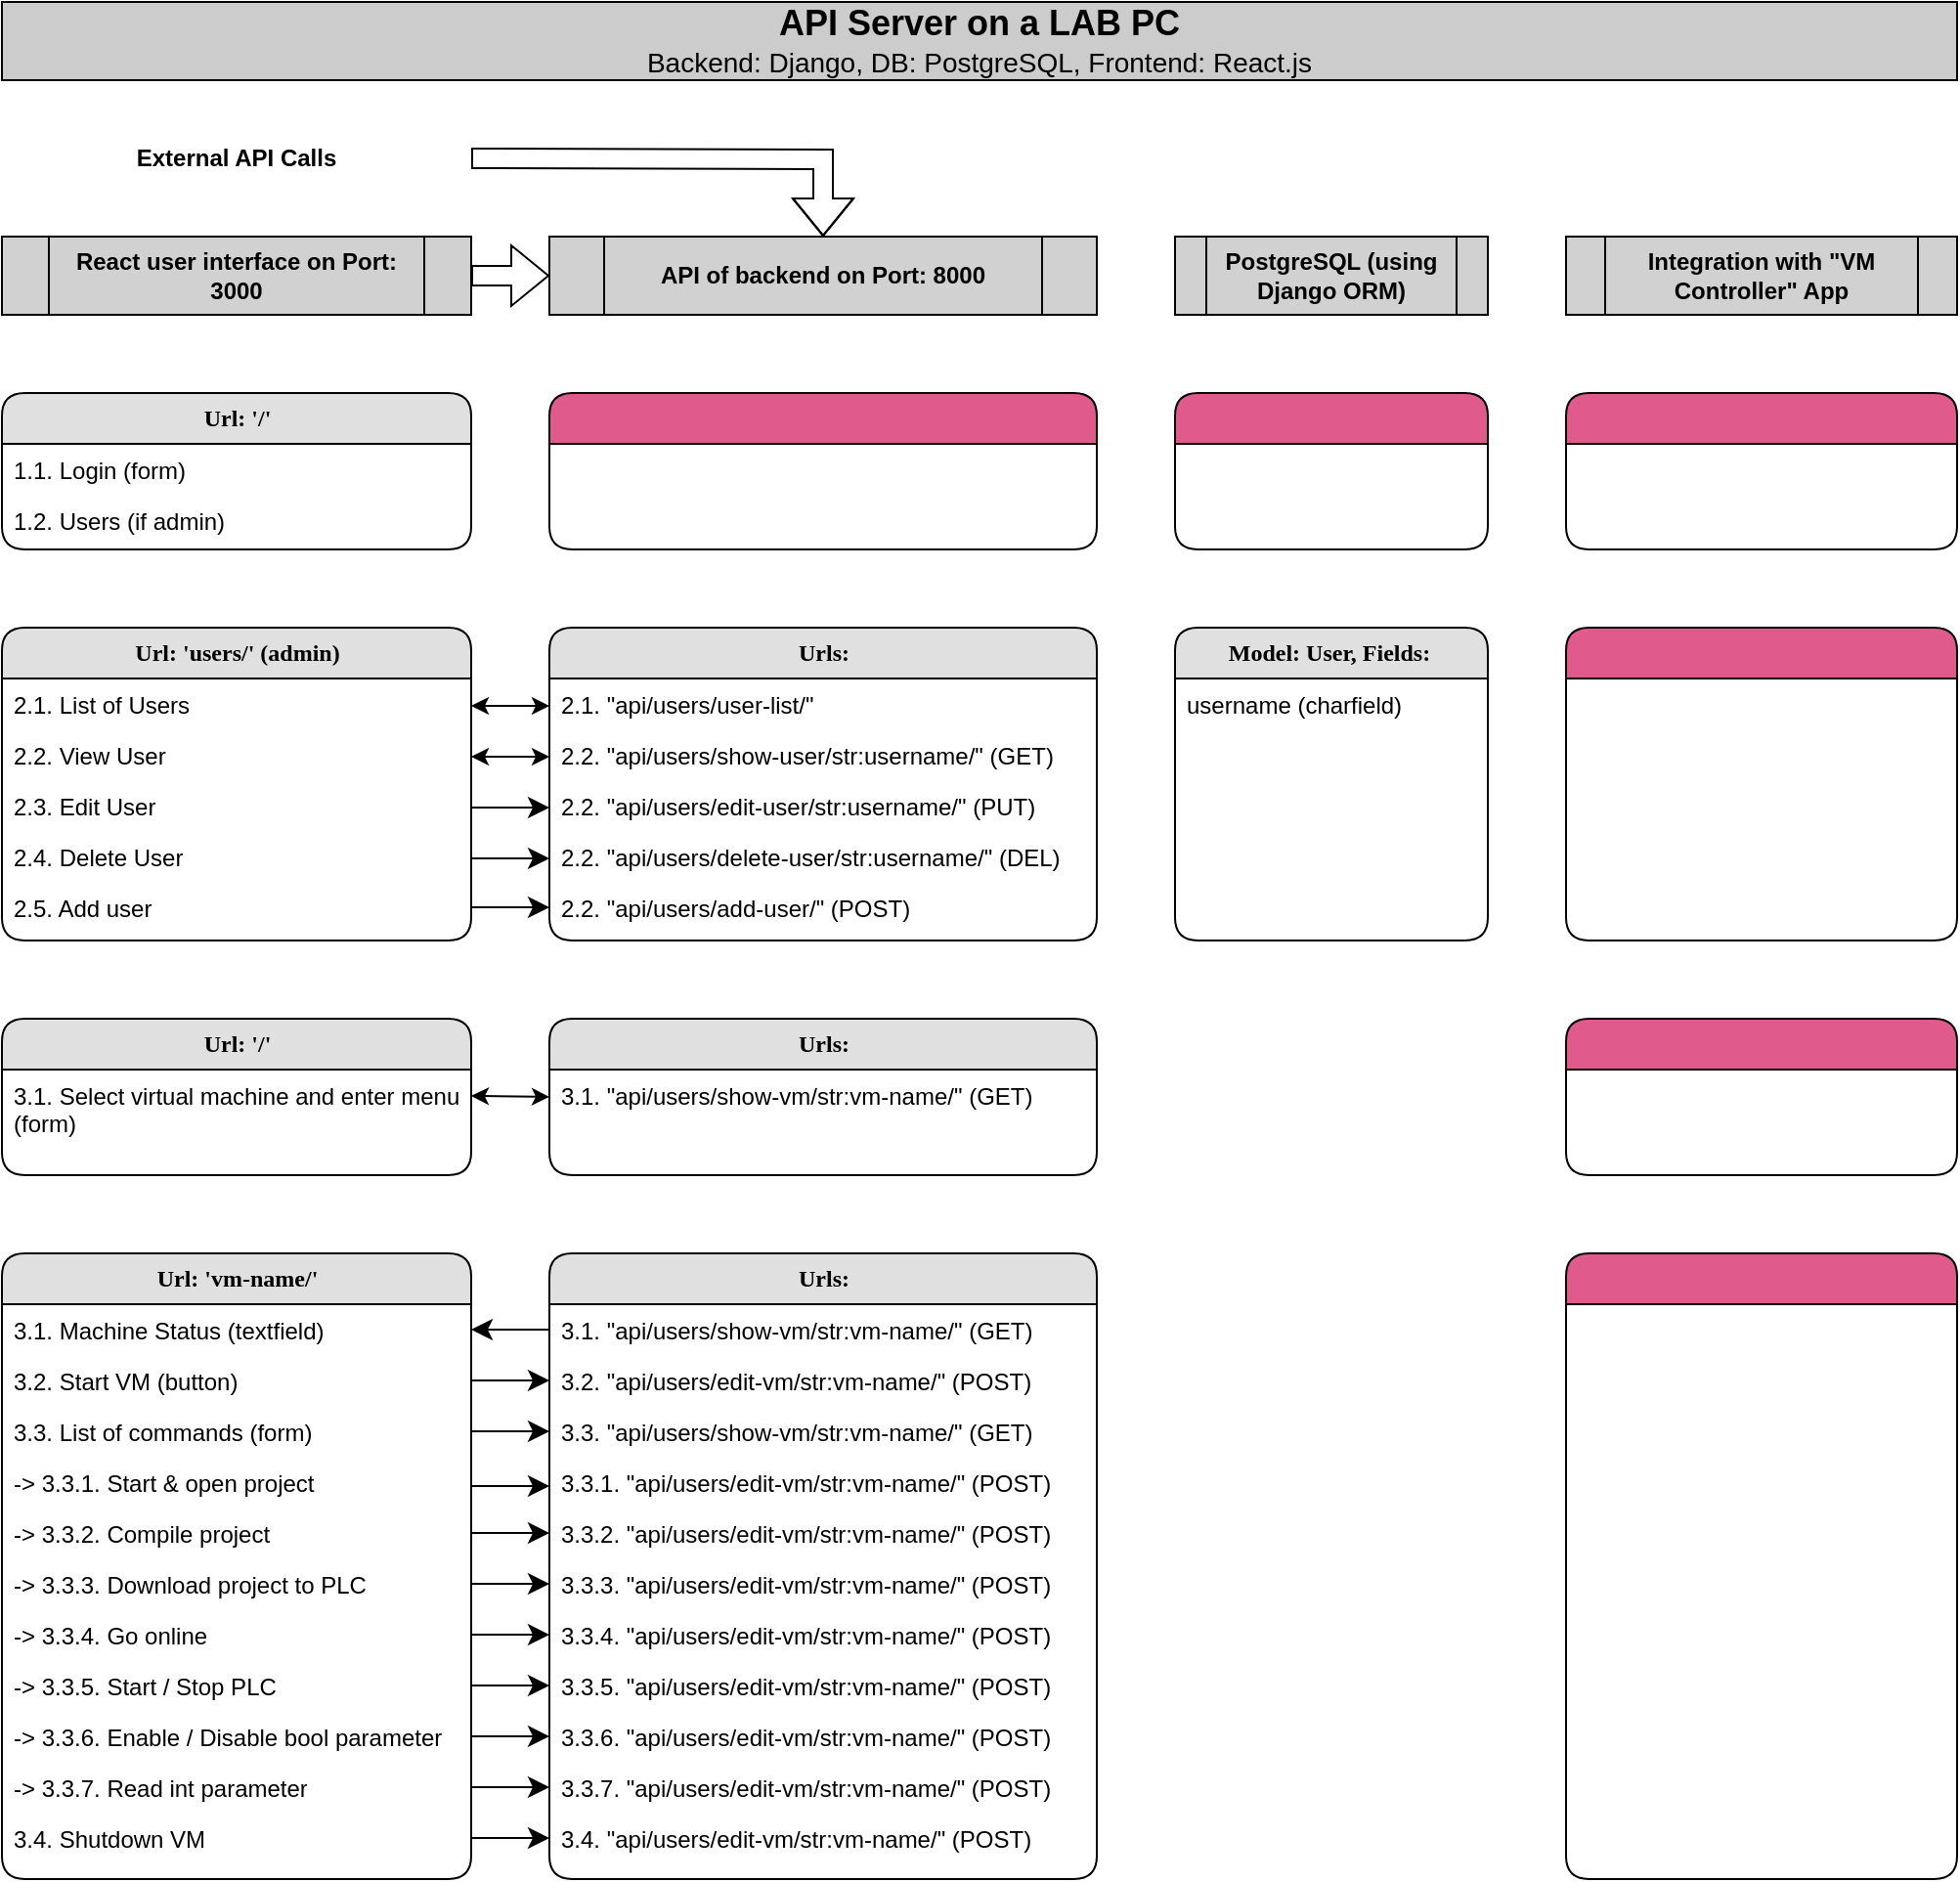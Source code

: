 <mxfile version="22.0.0" type="device">
  <diagram name="Page-1" id="5d7acffa-a066-3a61-03fe-96351882024d">
    <mxGraphModel dx="1861" dy="798" grid="1" gridSize="10" guides="1" tooltips="1" connect="1" arrows="1" fold="1" page="1" pageScale="1" pageWidth="1100" pageHeight="850" background="#ffffff" math="0" shadow="0">
      <root>
        <mxCell id="0" />
        <mxCell id="1" parent="0" />
        <mxCell id="21ea969265ad0168-47" style="edgeStyle=orthogonalEdgeStyle;html=1;exitX=0;exitY=0.5;labelBackgroundColor=none;startFill=0;startSize=8;endFill=1;endSize=8;fontFamily=Verdana;fontSize=12;entryX=1;entryY=0.5;entryDx=0;entryDy=0;exitDx=0;exitDy=0;" parent="1" source="MCLQMgRQjS-wOF0587GJ-56" edge="1" target="MCLQMgRQjS-wOF0587GJ-20">
          <mxGeometry relative="1" as="geometry">
            <mxPoint x="750" y="1030" as="targetPoint" />
            <mxPoint x="590" y="1030.0" as="sourcePoint" />
          </mxGeometry>
        </mxCell>
        <mxCell id="MCLQMgRQjS-wOF0587GJ-1" value="Url: &#39;/&#39;" style="swimlane;html=1;fontStyle=1;childLayout=stackLayout;horizontal=1;startSize=26;fillColor=#e0e0e0;horizontalStack=0;resizeParent=1;resizeLast=0;collapsible=1;marginBottom=0;swimlaneFillColor=#ffffff;align=center;rounded=1;shadow=0;comic=0;labelBackgroundColor=none;strokeWidth=1;fontFamily=Verdana;fontSize=12" vertex="1" parent="1">
          <mxGeometry x="40" y="240" width="240" height="80" as="geometry" />
        </mxCell>
        <mxCell id="MCLQMgRQjS-wOF0587GJ-2" value="1.1. Login (form)" style="text;html=1;strokeColor=none;fillColor=none;spacingLeft=4;spacingRight=4;whiteSpace=wrap;overflow=hidden;rotatable=0;points=[[0,0.5],[1,0.5]];portConstraint=eastwest;" vertex="1" parent="MCLQMgRQjS-wOF0587GJ-1">
          <mxGeometry y="26" width="240" height="26" as="geometry" />
        </mxCell>
        <mxCell id="MCLQMgRQjS-wOF0587GJ-3" value="1.2. Users (if admin)" style="text;html=1;strokeColor=none;fillColor=none;spacingLeft=4;spacingRight=4;whiteSpace=wrap;overflow=hidden;rotatable=0;points=[[0,0.5],[1,0.5]];portConstraint=eastwest;" vertex="1" parent="MCLQMgRQjS-wOF0587GJ-1">
          <mxGeometry y="52" width="240" height="26" as="geometry" />
        </mxCell>
        <mxCell id="MCLQMgRQjS-wOF0587GJ-5" value="&lt;font style=&quot;&quot;&gt;&lt;font style=&quot;font-size: 18px;&quot;&gt;API Server on a LAB PC&lt;/font&gt;&lt;br&gt;&lt;span style=&quot;font-size: 14px; font-weight: normal;&quot;&gt;Backend: Django, DB: PostgreSQL,&amp;nbsp;Frontend: React.js&lt;/span&gt;&lt;br&gt;&lt;/font&gt;" style="rounded=0;whiteSpace=wrap;html=1;fontStyle=1;fillColor=#CCCCCC;" vertex="1" parent="1">
          <mxGeometry x="40" y="40" width="1000" height="40" as="geometry" />
        </mxCell>
        <mxCell id="MCLQMgRQjS-wOF0587GJ-8" value="PostgreSQL (using Django ORM)" style="shape=process;whiteSpace=wrap;html=1;backgroundOutline=1;fontStyle=1;fillColor=#D1D1D1;" vertex="1" parent="1">
          <mxGeometry x="640" y="160" width="160" height="40" as="geometry" />
        </mxCell>
        <mxCell id="MCLQMgRQjS-wOF0587GJ-103" style="edgeStyle=orthogonalEdgeStyle;shape=flexArrow;rounded=0;orthogonalLoop=1;jettySize=auto;html=1;exitX=1;exitY=0.5;exitDx=0;exitDy=0;entryX=0;entryY=0.5;entryDx=0;entryDy=0;" edge="1" parent="1" source="MCLQMgRQjS-wOF0587GJ-9" target="MCLQMgRQjS-wOF0587GJ-10">
          <mxGeometry relative="1" as="geometry" />
        </mxCell>
        <mxCell id="MCLQMgRQjS-wOF0587GJ-9" value="React user interface on Port: 3000" style="shape=process;whiteSpace=wrap;html=1;backgroundOutline=1;fontStyle=1;fillColor=#D1D1D1;" vertex="1" parent="1">
          <mxGeometry x="40" y="160" width="240" height="40" as="geometry" />
        </mxCell>
        <mxCell id="MCLQMgRQjS-wOF0587GJ-10" value="API of backend on Port: 8000" style="shape=process;whiteSpace=wrap;html=1;backgroundOutline=1;fontStyle=1;fillColor=#D1D1D1;" vertex="1" parent="1">
          <mxGeometry x="320" y="160" width="280" height="40" as="geometry" />
        </mxCell>
        <mxCell id="MCLQMgRQjS-wOF0587GJ-15" value="&lt;b&gt;Url: &#39;/&#39;&lt;/b&gt;" style="swimlane;html=1;fontStyle=0;childLayout=stackLayout;horizontal=1;startSize=26;fillColor=#e0e0e0;horizontalStack=0;resizeParent=1;resizeLast=0;collapsible=1;marginBottom=0;swimlaneFillColor=#ffffff;align=center;rounded=1;shadow=0;comic=0;labelBackgroundColor=none;strokeWidth=1;fontFamily=Verdana;fontSize=12" vertex="1" parent="1">
          <mxGeometry x="40" y="560" width="240" height="80" as="geometry" />
        </mxCell>
        <mxCell id="MCLQMgRQjS-wOF0587GJ-16" value="3.1. Select virtual machine and enter menu (form)" style="text;html=1;strokeColor=none;fillColor=none;spacingLeft=4;spacingRight=4;whiteSpace=wrap;overflow=hidden;rotatable=0;points=[[0,0.5],[1,0.5]];portConstraint=eastwest;" vertex="1" parent="MCLQMgRQjS-wOF0587GJ-15">
          <mxGeometry y="26" width="240" height="34" as="geometry" />
        </mxCell>
        <mxCell id="MCLQMgRQjS-wOF0587GJ-19" value="&lt;b&gt;Url: &#39;vm-name/&#39;&lt;/b&gt;" style="swimlane;html=1;fontStyle=0;childLayout=stackLayout;horizontal=1;startSize=26;fillColor=#e0e0e0;horizontalStack=0;resizeParent=1;resizeLast=0;collapsible=1;marginBottom=0;swimlaneFillColor=#ffffff;align=center;rounded=1;shadow=0;comic=0;labelBackgroundColor=none;strokeWidth=1;fontFamily=Verdana;fontSize=12" vertex="1" parent="1">
          <mxGeometry x="40" y="680" width="240" height="320" as="geometry" />
        </mxCell>
        <mxCell id="MCLQMgRQjS-wOF0587GJ-20" value="3.1. Machine Status (textfield)" style="text;html=1;strokeColor=none;fillColor=none;spacingLeft=4;spacingRight=4;whiteSpace=wrap;overflow=hidden;rotatable=0;points=[[0,0.5],[1,0.5]];portConstraint=eastwest;" vertex="1" parent="MCLQMgRQjS-wOF0587GJ-19">
          <mxGeometry y="26" width="240" height="26" as="geometry" />
        </mxCell>
        <mxCell id="MCLQMgRQjS-wOF0587GJ-21" value="3.2. Start VM (button)" style="text;html=1;strokeColor=none;fillColor=none;spacingLeft=4;spacingRight=4;whiteSpace=wrap;overflow=hidden;rotatable=0;points=[[0,0.5],[1,0.5]];portConstraint=eastwest;" vertex="1" parent="MCLQMgRQjS-wOF0587GJ-19">
          <mxGeometry y="52" width="240" height="26" as="geometry" />
        </mxCell>
        <mxCell id="MCLQMgRQjS-wOF0587GJ-27" value="3.3. List of commands (form)" style="text;html=1;strokeColor=none;fillColor=none;spacingLeft=4;spacingRight=4;whiteSpace=wrap;overflow=hidden;rotatable=0;points=[[0,0.5],[1,0.5]];portConstraint=eastwest;" vertex="1" parent="MCLQMgRQjS-wOF0587GJ-19">
          <mxGeometry y="78" width="240" height="26" as="geometry" />
        </mxCell>
        <mxCell id="MCLQMgRQjS-wOF0587GJ-67" value="-&amp;gt; 3.3.1. Start &amp;amp; open project" style="text;html=1;strokeColor=none;fillColor=none;spacingLeft=4;spacingRight=4;whiteSpace=wrap;overflow=hidden;rotatable=0;points=[[0,0.5],[1,0.5]];portConstraint=eastwest;" vertex="1" parent="MCLQMgRQjS-wOF0587GJ-19">
          <mxGeometry y="104" width="240" height="26" as="geometry" />
        </mxCell>
        <mxCell id="MCLQMgRQjS-wOF0587GJ-70" value="-&amp;gt; 3.3.2. Compile project" style="text;html=1;strokeColor=none;fillColor=none;spacingLeft=4;spacingRight=4;whiteSpace=wrap;overflow=hidden;rotatable=0;points=[[0,0.5],[1,0.5]];portConstraint=eastwest;" vertex="1" parent="MCLQMgRQjS-wOF0587GJ-19">
          <mxGeometry y="130" width="240" height="26" as="geometry" />
        </mxCell>
        <mxCell id="MCLQMgRQjS-wOF0587GJ-71" value="-&amp;gt; 3.3.3.&amp;nbsp;Download project to PLC" style="text;html=1;strokeColor=none;fillColor=none;spacingLeft=4;spacingRight=4;whiteSpace=wrap;overflow=hidden;rotatable=0;points=[[0,0.5],[1,0.5]];portConstraint=eastwest;" vertex="1" parent="MCLQMgRQjS-wOF0587GJ-19">
          <mxGeometry y="156" width="240" height="26" as="geometry" />
        </mxCell>
        <mxCell id="MCLQMgRQjS-wOF0587GJ-72" value="-&amp;gt; 3.3.4.&amp;nbsp;Go online" style="text;html=1;strokeColor=none;fillColor=none;spacingLeft=4;spacingRight=4;whiteSpace=wrap;overflow=hidden;rotatable=0;points=[[0,0.5],[1,0.5]];portConstraint=eastwest;" vertex="1" parent="MCLQMgRQjS-wOF0587GJ-19">
          <mxGeometry y="182" width="240" height="26" as="geometry" />
        </mxCell>
        <mxCell id="MCLQMgRQjS-wOF0587GJ-73" value="-&amp;gt; 3.3.5.&amp;nbsp;Start / Stop PLC" style="text;html=1;strokeColor=none;fillColor=none;spacingLeft=4;spacingRight=4;whiteSpace=wrap;overflow=hidden;rotatable=0;points=[[0,0.5],[1,0.5]];portConstraint=eastwest;" vertex="1" parent="MCLQMgRQjS-wOF0587GJ-19">
          <mxGeometry y="208" width="240" height="26" as="geometry" />
        </mxCell>
        <mxCell id="MCLQMgRQjS-wOF0587GJ-74" value="-&amp;gt; 3.3.6.&amp;nbsp;Enable / Disable bool parameter" style="text;html=1;strokeColor=none;fillColor=none;spacingLeft=4;spacingRight=4;whiteSpace=wrap;overflow=hidden;rotatable=0;points=[[0,0.5],[1,0.5]];portConstraint=eastwest;" vertex="1" parent="MCLQMgRQjS-wOF0587GJ-19">
          <mxGeometry y="234" width="240" height="26" as="geometry" />
        </mxCell>
        <mxCell id="MCLQMgRQjS-wOF0587GJ-75" value="-&amp;gt; 3.3.7.&amp;nbsp;Read int parameter" style="text;html=1;strokeColor=none;fillColor=none;spacingLeft=4;spacingRight=4;whiteSpace=wrap;overflow=hidden;rotatable=0;points=[[0,0.5],[1,0.5]];portConstraint=eastwest;" vertex="1" parent="MCLQMgRQjS-wOF0587GJ-19">
          <mxGeometry y="260" width="240" height="26" as="geometry" />
        </mxCell>
        <mxCell id="MCLQMgRQjS-wOF0587GJ-76" value="3.4.&amp;nbsp;Shutdown VM" style="text;html=1;strokeColor=none;fillColor=none;spacingLeft=4;spacingRight=4;whiteSpace=wrap;overflow=hidden;rotatable=0;points=[[0,0.5],[1,0.5]];portConstraint=eastwest;" vertex="1" parent="MCLQMgRQjS-wOF0587GJ-19">
          <mxGeometry y="286" width="240" height="26" as="geometry" />
        </mxCell>
        <mxCell id="MCLQMgRQjS-wOF0587GJ-29" value="Urls:" style="swimlane;html=1;fontStyle=1;childLayout=stackLayout;horizontal=1;startSize=26;fillColor=#e0e0e0;horizontalStack=0;resizeParent=1;resizeLast=0;collapsible=1;marginBottom=0;swimlaneFillColor=#ffffff;align=center;rounded=1;shadow=0;comic=0;labelBackgroundColor=none;strokeWidth=1;fontFamily=Verdana;fontSize=12" vertex="1" parent="1">
          <mxGeometry x="320" y="360" width="280" height="160" as="geometry" />
        </mxCell>
        <mxCell id="MCLQMgRQjS-wOF0587GJ-30" value="2.1. &quot;api/users/user-list/&quot;" style="text;html=1;strokeColor=none;fillColor=none;spacingLeft=4;spacingRight=4;whiteSpace=wrap;overflow=hidden;rotatable=0;points=[[0,0.5],[1,0.5]];portConstraint=eastwest;" vertex="1" parent="MCLQMgRQjS-wOF0587GJ-29">
          <mxGeometry y="26" width="280" height="26" as="geometry" />
        </mxCell>
        <mxCell id="MCLQMgRQjS-wOF0587GJ-31" value="2.2. &quot;api/users/show-user/str:username/&quot; (GET)" style="text;html=1;strokeColor=none;fillColor=none;spacingLeft=4;spacingRight=4;whiteSpace=wrap;overflow=hidden;rotatable=0;points=[[0,0.5],[1,0.5]];portConstraint=eastwest;" vertex="1" parent="MCLQMgRQjS-wOF0587GJ-29">
          <mxGeometry y="52" width="280" height="26" as="geometry" />
        </mxCell>
        <mxCell id="MCLQMgRQjS-wOF0587GJ-40" value="2.2. &quot;api/users/edit-user/str:username/&quot; (PUT)" style="text;html=1;strokeColor=none;fillColor=none;spacingLeft=4;spacingRight=4;whiteSpace=wrap;overflow=hidden;rotatable=0;points=[[0,0.5],[1,0.5]];portConstraint=eastwest;" vertex="1" parent="MCLQMgRQjS-wOF0587GJ-29">
          <mxGeometry y="78" width="280" height="26" as="geometry" />
        </mxCell>
        <mxCell id="MCLQMgRQjS-wOF0587GJ-41" value="2.2. &quot;api/users/delete-user/str:username/&quot; (DEL)" style="text;html=1;strokeColor=none;fillColor=none;spacingLeft=4;spacingRight=4;whiteSpace=wrap;overflow=hidden;rotatable=0;points=[[0,0.5],[1,0.5]];portConstraint=eastwest;" vertex="1" parent="MCLQMgRQjS-wOF0587GJ-29">
          <mxGeometry y="104" width="280" height="26" as="geometry" />
        </mxCell>
        <mxCell id="MCLQMgRQjS-wOF0587GJ-42" value="2.2. &quot;api/users/add-user/&quot; (POST)" style="text;html=1;strokeColor=none;fillColor=none;spacingLeft=4;spacingRight=4;whiteSpace=wrap;overflow=hidden;rotatable=0;points=[[0,0.5],[1,0.5]];portConstraint=eastwest;" vertex="1" parent="MCLQMgRQjS-wOF0587GJ-29">
          <mxGeometry y="130" width="280" height="26" as="geometry" />
        </mxCell>
        <mxCell id="MCLQMgRQjS-wOF0587GJ-33" value="Url: &#39;users/&#39; (admin)" style="swimlane;html=1;fontStyle=1;childLayout=stackLayout;horizontal=1;startSize=26;fillColor=#e0e0e0;horizontalStack=0;resizeParent=1;resizeLast=0;collapsible=1;marginBottom=0;swimlaneFillColor=#ffffff;align=center;rounded=1;shadow=0;comic=0;labelBackgroundColor=none;strokeWidth=1;fontFamily=Verdana;fontSize=12" vertex="1" parent="1">
          <mxGeometry x="40" y="360" width="240" height="160" as="geometry" />
        </mxCell>
        <mxCell id="MCLQMgRQjS-wOF0587GJ-34" value="2.1. List of Users" style="text;html=1;strokeColor=none;fillColor=none;spacingLeft=4;spacingRight=4;whiteSpace=wrap;overflow=hidden;rotatable=0;points=[[0,0.5],[1,0.5]];portConstraint=eastwest;" vertex="1" parent="MCLQMgRQjS-wOF0587GJ-33">
          <mxGeometry y="26" width="240" height="26" as="geometry" />
        </mxCell>
        <mxCell id="MCLQMgRQjS-wOF0587GJ-35" value="2.2. View User" style="text;html=1;strokeColor=none;fillColor=none;spacingLeft=4;spacingRight=4;whiteSpace=wrap;overflow=hidden;rotatable=0;points=[[0,0.5],[1,0.5]];portConstraint=eastwest;" vertex="1" parent="MCLQMgRQjS-wOF0587GJ-33">
          <mxGeometry y="52" width="240" height="26" as="geometry" />
        </mxCell>
        <mxCell id="MCLQMgRQjS-wOF0587GJ-36" value="2.3. Edit User" style="text;html=1;strokeColor=none;fillColor=none;spacingLeft=4;spacingRight=4;whiteSpace=wrap;overflow=hidden;rotatable=0;points=[[0,0.5],[1,0.5]];portConstraint=eastwest;" vertex="1" parent="MCLQMgRQjS-wOF0587GJ-33">
          <mxGeometry y="78" width="240" height="26" as="geometry" />
        </mxCell>
        <mxCell id="MCLQMgRQjS-wOF0587GJ-37" value="2.4. Delete User" style="text;html=1;strokeColor=none;fillColor=none;spacingLeft=4;spacingRight=4;whiteSpace=wrap;overflow=hidden;rotatable=0;points=[[0,0.5],[1,0.5]];portConstraint=eastwest;" vertex="1" parent="MCLQMgRQjS-wOF0587GJ-33">
          <mxGeometry y="104" width="240" height="26" as="geometry" />
        </mxCell>
        <mxCell id="MCLQMgRQjS-wOF0587GJ-39" value="2.5. Add user" style="text;html=1;strokeColor=none;fillColor=none;spacingLeft=4;spacingRight=4;whiteSpace=wrap;overflow=hidden;rotatable=0;points=[[0,0.5],[1,0.5]];portConstraint=eastwest;" vertex="1" parent="MCLQMgRQjS-wOF0587GJ-33">
          <mxGeometry y="130" width="240" height="26" as="geometry" />
        </mxCell>
        <mxCell id="MCLQMgRQjS-wOF0587GJ-43" value="" style="swimlane;html=1;fontStyle=1;childLayout=stackLayout;horizontal=1;startSize=26;fillColor=#E05A8B;horizontalStack=0;resizeParent=1;resizeLast=0;collapsible=1;marginBottom=0;swimlaneFillColor=#ffffff;align=center;rounded=1;shadow=0;comic=0;labelBackgroundColor=none;strokeWidth=1;fontFamily=Verdana;fontSize=12" vertex="1" parent="1">
          <mxGeometry x="320" y="240" width="280" height="80" as="geometry" />
        </mxCell>
        <mxCell id="MCLQMgRQjS-wOF0587GJ-47" value="" style="endArrow=classic;startArrow=classic;html=1;rounded=0;exitX=1;exitY=0.5;exitDx=0;exitDy=0;" edge="1" parent="1">
          <mxGeometry width="50" height="50" relative="1" as="geometry">
            <mxPoint x="280" y="400.0" as="sourcePoint" />
            <mxPoint x="320" y="400" as="targetPoint" />
          </mxGeometry>
        </mxCell>
        <mxCell id="MCLQMgRQjS-wOF0587GJ-48" value="" style="endArrow=classic;startArrow=classic;html=1;rounded=0;exitX=1;exitY=0.5;exitDx=0;exitDy=0;" edge="1" parent="1">
          <mxGeometry width="50" height="50" relative="1" as="geometry">
            <mxPoint x="280" y="426" as="sourcePoint" />
            <mxPoint x="320" y="426" as="targetPoint" />
          </mxGeometry>
        </mxCell>
        <mxCell id="MCLQMgRQjS-wOF0587GJ-52" value="Urls:" style="swimlane;html=1;fontStyle=1;childLayout=stackLayout;horizontal=1;startSize=26;fillColor=#e0e0e0;horizontalStack=0;resizeParent=1;resizeLast=0;collapsible=1;marginBottom=0;swimlaneFillColor=#ffffff;align=center;rounded=1;shadow=0;comic=0;labelBackgroundColor=none;strokeWidth=1;fontFamily=Verdana;fontSize=12" vertex="1" parent="1">
          <mxGeometry x="320" y="560" width="280" height="80" as="geometry" />
        </mxCell>
        <mxCell id="MCLQMgRQjS-wOF0587GJ-53" value="3.1. &quot;api/users/show-vm/str:vm-name/&quot; (GET)" style="text;html=1;strokeColor=none;fillColor=none;spacingLeft=4;spacingRight=4;whiteSpace=wrap;overflow=hidden;rotatable=0;points=[[0,0.5],[1,0.5]];portConstraint=eastwest;" vertex="1" parent="MCLQMgRQjS-wOF0587GJ-52">
          <mxGeometry y="26" width="280" height="26" as="geometry" />
        </mxCell>
        <mxCell id="MCLQMgRQjS-wOF0587GJ-54" value="" style="endArrow=classic;startArrow=classic;html=1;rounded=0;exitX=1;exitY=0.5;exitDx=0;exitDy=0;" edge="1" parent="1">
          <mxGeometry width="50" height="50" relative="1" as="geometry">
            <mxPoint x="280" y="599.47" as="sourcePoint" />
            <mxPoint x="320" y="600" as="targetPoint" />
          </mxGeometry>
        </mxCell>
        <mxCell id="MCLQMgRQjS-wOF0587GJ-55" value="Urls:" style="swimlane;html=1;fontStyle=1;childLayout=stackLayout;horizontal=1;startSize=26;fillColor=#e0e0e0;horizontalStack=0;resizeParent=1;resizeLast=0;collapsible=1;marginBottom=0;swimlaneFillColor=#ffffff;align=center;rounded=1;shadow=0;comic=0;labelBackgroundColor=none;strokeWidth=1;fontFamily=Verdana;fontSize=12" vertex="1" parent="1">
          <mxGeometry x="320" y="680" width="280" height="320" as="geometry" />
        </mxCell>
        <mxCell id="MCLQMgRQjS-wOF0587GJ-56" value="3.1. &quot;api/users/show-vm/str:vm-name/&quot; (GET)" style="text;html=1;strokeColor=none;fillColor=none;spacingLeft=4;spacingRight=4;whiteSpace=wrap;overflow=hidden;rotatable=0;points=[[0,0.5],[1,0.5]];portConstraint=eastwest;" vertex="1" parent="MCLQMgRQjS-wOF0587GJ-55">
          <mxGeometry y="26" width="280" height="26" as="geometry" />
        </mxCell>
        <mxCell id="MCLQMgRQjS-wOF0587GJ-58" value="3.2. &quot;api/users/edit-vm/str:vm-name/&quot; (POST)" style="text;html=1;strokeColor=none;fillColor=none;spacingLeft=4;spacingRight=4;whiteSpace=wrap;overflow=hidden;rotatable=0;points=[[0,0.5],[1,0.5]];portConstraint=eastwest;" vertex="1" parent="MCLQMgRQjS-wOF0587GJ-55">
          <mxGeometry y="52" width="280" height="26" as="geometry" />
        </mxCell>
        <mxCell id="MCLQMgRQjS-wOF0587GJ-59" value="3.3. &quot;api/users/show-vm/str:vm-name/&quot; (GET)" style="text;html=1;strokeColor=none;fillColor=none;spacingLeft=4;spacingRight=4;whiteSpace=wrap;overflow=hidden;rotatable=0;points=[[0,0.5],[1,0.5]];portConstraint=eastwest;" vertex="1" parent="MCLQMgRQjS-wOF0587GJ-55">
          <mxGeometry y="78" width="280" height="26" as="geometry" />
        </mxCell>
        <mxCell id="MCLQMgRQjS-wOF0587GJ-60" value="3.3.1. &quot;api/users/edit-vm/str:vm-name/&quot; (POST)" style="text;html=1;strokeColor=none;fillColor=none;spacingLeft=4;spacingRight=4;whiteSpace=wrap;overflow=hidden;rotatable=0;points=[[0,0.5],[1,0.5]];portConstraint=eastwest;" vertex="1" parent="MCLQMgRQjS-wOF0587GJ-55">
          <mxGeometry y="104" width="280" height="26" as="geometry" />
        </mxCell>
        <mxCell id="MCLQMgRQjS-wOF0587GJ-77" value="3.3.2. &quot;api/users/edit-vm/str:vm-name/&quot; (POST)" style="text;html=1;strokeColor=none;fillColor=none;spacingLeft=4;spacingRight=4;whiteSpace=wrap;overflow=hidden;rotatable=0;points=[[0,0.5],[1,0.5]];portConstraint=eastwest;" vertex="1" parent="MCLQMgRQjS-wOF0587GJ-55">
          <mxGeometry y="130" width="280" height="26" as="geometry" />
        </mxCell>
        <mxCell id="MCLQMgRQjS-wOF0587GJ-78" value="3.3.3. &quot;api/users/edit-vm/str:vm-name/&quot; (POST)" style="text;html=1;strokeColor=none;fillColor=none;spacingLeft=4;spacingRight=4;whiteSpace=wrap;overflow=hidden;rotatable=0;points=[[0,0.5],[1,0.5]];portConstraint=eastwest;" vertex="1" parent="MCLQMgRQjS-wOF0587GJ-55">
          <mxGeometry y="156" width="280" height="26" as="geometry" />
        </mxCell>
        <mxCell id="MCLQMgRQjS-wOF0587GJ-79" value="3.3.4. &quot;api/users/edit-vm/str:vm-name/&quot; (POST)" style="text;html=1;strokeColor=none;fillColor=none;spacingLeft=4;spacingRight=4;whiteSpace=wrap;overflow=hidden;rotatable=0;points=[[0,0.5],[1,0.5]];portConstraint=eastwest;" vertex="1" parent="MCLQMgRQjS-wOF0587GJ-55">
          <mxGeometry y="182" width="280" height="26" as="geometry" />
        </mxCell>
        <mxCell id="MCLQMgRQjS-wOF0587GJ-80" value="3.3.5. &quot;api/users/edit-vm/str:vm-name/&quot; (POST)" style="text;html=1;strokeColor=none;fillColor=none;spacingLeft=4;spacingRight=4;whiteSpace=wrap;overflow=hidden;rotatable=0;points=[[0,0.5],[1,0.5]];portConstraint=eastwest;" vertex="1" parent="MCLQMgRQjS-wOF0587GJ-55">
          <mxGeometry y="208" width="280" height="26" as="geometry" />
        </mxCell>
        <mxCell id="MCLQMgRQjS-wOF0587GJ-81" value="3.3.6. &quot;api/users/edit-vm/str:vm-name/&quot; (POST)" style="text;html=1;strokeColor=none;fillColor=none;spacingLeft=4;spacingRight=4;whiteSpace=wrap;overflow=hidden;rotatable=0;points=[[0,0.5],[1,0.5]];portConstraint=eastwest;" vertex="1" parent="MCLQMgRQjS-wOF0587GJ-55">
          <mxGeometry y="234" width="280" height="26" as="geometry" />
        </mxCell>
        <mxCell id="MCLQMgRQjS-wOF0587GJ-82" value="3.3.7. &quot;api/users/edit-vm/str:vm-name/&quot; (POST)" style="text;html=1;strokeColor=none;fillColor=none;spacingLeft=4;spacingRight=4;whiteSpace=wrap;overflow=hidden;rotatable=0;points=[[0,0.5],[1,0.5]];portConstraint=eastwest;" vertex="1" parent="MCLQMgRQjS-wOF0587GJ-55">
          <mxGeometry y="260" width="280" height="26" as="geometry" />
        </mxCell>
        <mxCell id="MCLQMgRQjS-wOF0587GJ-83" value="3.4. &quot;api/users/edit-vm/str:vm-name/&quot; (POST)" style="text;html=1;strokeColor=none;fillColor=none;spacingLeft=4;spacingRight=4;whiteSpace=wrap;overflow=hidden;rotatable=0;points=[[0,0.5],[1,0.5]];portConstraint=eastwest;" vertex="1" parent="MCLQMgRQjS-wOF0587GJ-55">
          <mxGeometry y="286" width="280" height="26" as="geometry" />
        </mxCell>
        <mxCell id="MCLQMgRQjS-wOF0587GJ-61" style="edgeStyle=orthogonalEdgeStyle;html=1;exitX=1;exitY=0.5;labelBackgroundColor=none;startFill=0;startSize=8;endFill=1;endSize=8;fontFamily=Verdana;fontSize=12;entryX=0;entryY=0.5;entryDx=0;entryDy=0;exitDx=0;exitDy=0;" edge="1" parent="1" source="MCLQMgRQjS-wOF0587GJ-27" target="MCLQMgRQjS-wOF0587GJ-59">
          <mxGeometry relative="1" as="geometry">
            <mxPoint x="330" y="729" as="targetPoint" />
            <mxPoint x="410" y="729" as="sourcePoint" />
          </mxGeometry>
        </mxCell>
        <mxCell id="MCLQMgRQjS-wOF0587GJ-62" style="edgeStyle=orthogonalEdgeStyle;html=1;exitX=1;exitY=0.5;labelBackgroundColor=none;startFill=0;startSize=8;endFill=1;endSize=8;fontFamily=Verdana;fontSize=12;exitDx=0;exitDy=0;" edge="1" parent="1">
          <mxGeometry relative="1" as="geometry">
            <mxPoint x="320" y="799" as="targetPoint" />
            <mxPoint x="280.0" y="799.0" as="sourcePoint" />
          </mxGeometry>
        </mxCell>
        <mxCell id="MCLQMgRQjS-wOF0587GJ-63" style="edgeStyle=orthogonalEdgeStyle;html=1;exitX=1;exitY=0.5;labelBackgroundColor=none;startFill=0;startSize=8;endFill=1;endSize=8;fontFamily=Verdana;fontSize=12;entryX=0;entryY=0.5;entryDx=0;entryDy=0;exitDx=0;exitDy=0;" edge="1" parent="1" source="MCLQMgRQjS-wOF0587GJ-21" target="MCLQMgRQjS-wOF0587GJ-58">
          <mxGeometry relative="1" as="geometry">
            <mxPoint x="410" y="809.0" as="targetPoint" />
            <mxPoint x="330.0" y="809.0" as="sourcePoint" />
          </mxGeometry>
        </mxCell>
        <mxCell id="MCLQMgRQjS-wOF0587GJ-64" style="edgeStyle=orthogonalEdgeStyle;html=1;exitX=1;exitY=0.5;labelBackgroundColor=none;startFill=0;startSize=8;endFill=1;endSize=8;fontFamily=Verdana;fontSize=12;exitDx=0;exitDy=0;" edge="1" parent="1">
          <mxGeometry relative="1" as="geometry">
            <mxPoint x="320" y="452" as="targetPoint" />
            <mxPoint x="280.0" y="452" as="sourcePoint" />
          </mxGeometry>
        </mxCell>
        <mxCell id="MCLQMgRQjS-wOF0587GJ-65" style="edgeStyle=orthogonalEdgeStyle;html=1;exitX=1;exitY=0.5;labelBackgroundColor=none;startFill=0;startSize=8;endFill=1;endSize=8;fontFamily=Verdana;fontSize=12;exitDx=0;exitDy=0;" edge="1" parent="1">
          <mxGeometry relative="1" as="geometry">
            <mxPoint x="320" y="478" as="targetPoint" />
            <mxPoint x="280.0" y="478" as="sourcePoint" />
          </mxGeometry>
        </mxCell>
        <mxCell id="MCLQMgRQjS-wOF0587GJ-66" style="edgeStyle=orthogonalEdgeStyle;html=1;exitX=1;exitY=0.5;labelBackgroundColor=none;startFill=0;startSize=8;endFill=1;endSize=8;fontFamily=Verdana;fontSize=12;entryX=0;entryY=0.5;entryDx=0;entryDy=0;exitDx=0;exitDy=0;" edge="1" parent="1" source="MCLQMgRQjS-wOF0587GJ-39" target="MCLQMgRQjS-wOF0587GJ-42">
          <mxGeometry relative="1" as="geometry">
            <mxPoint x="410" y="487" as="targetPoint" />
            <mxPoint x="330" y="487" as="sourcePoint" />
          </mxGeometry>
        </mxCell>
        <mxCell id="MCLQMgRQjS-wOF0587GJ-84" value="" style="swimlane;html=1;fontStyle=1;childLayout=stackLayout;horizontal=1;startSize=26;fillColor=#E05A8B;horizontalStack=0;resizeParent=1;resizeLast=0;collapsible=1;marginBottom=0;swimlaneFillColor=#ffffff;align=center;rounded=1;shadow=0;comic=0;labelBackgroundColor=none;strokeWidth=1;fontFamily=Verdana;fontSize=12" vertex="1" parent="1">
          <mxGeometry x="640" y="240" width="160" height="80" as="geometry" />
        </mxCell>
        <mxCell id="MCLQMgRQjS-wOF0587GJ-86" style="edgeStyle=orthogonalEdgeStyle;html=1;exitX=1;exitY=0.5;labelBackgroundColor=none;startFill=0;startSize=8;endFill=1;endSize=8;fontFamily=Verdana;fontSize=12;exitDx=0;exitDy=0;entryX=0;entryY=0.5;entryDx=0;entryDy=0;" edge="1" parent="1" source="MCLQMgRQjS-wOF0587GJ-70" target="MCLQMgRQjS-wOF0587GJ-77">
          <mxGeometry relative="1" as="geometry">
            <mxPoint x="324" y="815" as="targetPoint" />
            <mxPoint x="284.0" y="815.0" as="sourcePoint" />
          </mxGeometry>
        </mxCell>
        <mxCell id="MCLQMgRQjS-wOF0587GJ-87" style="edgeStyle=orthogonalEdgeStyle;html=1;exitX=1;exitY=0.5;labelBackgroundColor=none;startFill=0;startSize=8;endFill=1;endSize=8;fontFamily=Verdana;fontSize=12;exitDx=0;exitDy=0;entryX=0;entryY=0.5;entryDx=0;entryDy=0;" edge="1" parent="1" source="MCLQMgRQjS-wOF0587GJ-71" target="MCLQMgRQjS-wOF0587GJ-78">
          <mxGeometry relative="1" as="geometry">
            <mxPoint x="330" y="833" as="targetPoint" />
            <mxPoint x="290" y="833" as="sourcePoint" />
          </mxGeometry>
        </mxCell>
        <mxCell id="MCLQMgRQjS-wOF0587GJ-88" style="edgeStyle=orthogonalEdgeStyle;html=1;exitX=1;exitY=0.5;labelBackgroundColor=none;startFill=0;startSize=8;endFill=1;endSize=8;fontFamily=Verdana;fontSize=12;exitDx=0;exitDy=0;entryX=0;entryY=0.5;entryDx=0;entryDy=0;" edge="1" parent="1" source="MCLQMgRQjS-wOF0587GJ-72" target="MCLQMgRQjS-wOF0587GJ-79">
          <mxGeometry relative="1" as="geometry">
            <mxPoint x="330" y="859" as="targetPoint" />
            <mxPoint x="290" y="859" as="sourcePoint" />
          </mxGeometry>
        </mxCell>
        <mxCell id="MCLQMgRQjS-wOF0587GJ-89" style="edgeStyle=orthogonalEdgeStyle;html=1;exitX=1;exitY=0.5;labelBackgroundColor=none;startFill=0;startSize=8;endFill=1;endSize=8;fontFamily=Verdana;fontSize=12;exitDx=0;exitDy=0;entryX=0;entryY=0.5;entryDx=0;entryDy=0;" edge="1" parent="1" source="MCLQMgRQjS-wOF0587GJ-73" target="MCLQMgRQjS-wOF0587GJ-80">
          <mxGeometry relative="1" as="geometry">
            <mxPoint x="330" y="885" as="targetPoint" />
            <mxPoint x="290" y="885" as="sourcePoint" />
          </mxGeometry>
        </mxCell>
        <mxCell id="MCLQMgRQjS-wOF0587GJ-91" style="edgeStyle=orthogonalEdgeStyle;html=1;exitX=1;exitY=0.5;labelBackgroundColor=none;startFill=0;startSize=8;endFill=1;endSize=8;fontFamily=Verdana;fontSize=12;exitDx=0;exitDy=0;" edge="1" parent="1" source="MCLQMgRQjS-wOF0587GJ-74">
          <mxGeometry relative="1" as="geometry">
            <mxPoint x="320" y="927" as="targetPoint" />
            <mxPoint x="300.0" y="819.0" as="sourcePoint" />
          </mxGeometry>
        </mxCell>
        <mxCell id="MCLQMgRQjS-wOF0587GJ-92" style="edgeStyle=orthogonalEdgeStyle;html=1;exitX=1;exitY=0.5;labelBackgroundColor=none;startFill=0;startSize=8;endFill=1;endSize=8;fontFamily=Verdana;fontSize=12;exitDx=0;exitDy=0;entryX=0;entryY=0.5;entryDx=0;entryDy=0;" edge="1" parent="1" source="MCLQMgRQjS-wOF0587GJ-75" target="MCLQMgRQjS-wOF0587GJ-82">
          <mxGeometry relative="1" as="geometry">
            <mxPoint x="330" y="937" as="targetPoint" />
            <mxPoint x="290" y="937" as="sourcePoint" />
          </mxGeometry>
        </mxCell>
        <mxCell id="MCLQMgRQjS-wOF0587GJ-93" style="edgeStyle=orthogonalEdgeStyle;html=1;exitX=1;exitY=0.5;labelBackgroundColor=none;startFill=0;startSize=8;endFill=1;endSize=8;fontFamily=Verdana;fontSize=12;exitDx=0;exitDy=0;entryX=0;entryY=0.5;entryDx=0;entryDy=0;" edge="1" parent="1" source="MCLQMgRQjS-wOF0587GJ-76" target="MCLQMgRQjS-wOF0587GJ-83">
          <mxGeometry relative="1" as="geometry">
            <mxPoint x="330" y="963" as="targetPoint" />
            <mxPoint x="290" y="963" as="sourcePoint" />
          </mxGeometry>
        </mxCell>
        <mxCell id="MCLQMgRQjS-wOF0587GJ-94" value="Integration with &quot;VM Controller&quot; App" style="shape=process;whiteSpace=wrap;html=1;backgroundOutline=1;fontStyle=1;fillColor=#D1D1D1;" vertex="1" parent="1">
          <mxGeometry x="840" y="160" width="200" height="40" as="geometry" />
        </mxCell>
        <mxCell id="MCLQMgRQjS-wOF0587GJ-95" value="Model: User, Fields:&amp;nbsp;" style="swimlane;html=1;fontStyle=1;childLayout=stackLayout;horizontal=1;startSize=26;fillColor=#e0e0e0;horizontalStack=0;resizeParent=1;resizeLast=0;collapsible=1;marginBottom=0;swimlaneFillColor=#ffffff;align=center;rounded=1;shadow=0;comic=0;labelBackgroundColor=none;strokeWidth=1;fontFamily=Verdana;fontSize=12" vertex="1" parent="1">
          <mxGeometry x="640" y="360" width="160" height="160" as="geometry" />
        </mxCell>
        <mxCell id="MCLQMgRQjS-wOF0587GJ-96" value="username (charfield)" style="text;html=1;strokeColor=none;fillColor=none;spacingLeft=4;spacingRight=4;whiteSpace=wrap;overflow=hidden;rotatable=0;points=[[0,0.5],[1,0.5]];portConstraint=eastwest;" vertex="1" parent="MCLQMgRQjS-wOF0587GJ-95">
          <mxGeometry y="26" width="160" height="26" as="geometry" />
        </mxCell>
        <mxCell id="MCLQMgRQjS-wOF0587GJ-98" value="" style="swimlane;html=1;fontStyle=1;childLayout=stackLayout;horizontal=1;startSize=26;fillColor=#E05A8B;horizontalStack=0;resizeParent=1;resizeLast=0;collapsible=1;marginBottom=0;swimlaneFillColor=#ffffff;align=center;rounded=1;shadow=0;comic=0;labelBackgroundColor=none;strokeWidth=1;fontFamily=Verdana;fontSize=12" vertex="1" parent="1">
          <mxGeometry x="840" y="240" width="200" height="80" as="geometry" />
        </mxCell>
        <mxCell id="MCLQMgRQjS-wOF0587GJ-100" value="" style="swimlane;html=1;fontStyle=1;childLayout=stackLayout;horizontal=1;startSize=26;fillColor=#E05A8B;horizontalStack=0;resizeParent=1;resizeLast=0;collapsible=1;marginBottom=0;swimlaneFillColor=#ffffff;align=center;rounded=1;shadow=0;comic=0;labelBackgroundColor=none;strokeWidth=1;fontFamily=Verdana;fontSize=12" vertex="1" parent="1">
          <mxGeometry x="840" y="360" width="200" height="160" as="geometry" />
        </mxCell>
        <mxCell id="MCLQMgRQjS-wOF0587GJ-101" value="" style="swimlane;html=1;fontStyle=1;childLayout=stackLayout;horizontal=1;startSize=26;fillColor=#E05A8B;horizontalStack=0;resizeParent=1;resizeLast=0;collapsible=1;marginBottom=0;swimlaneFillColor=#ffffff;align=center;rounded=1;shadow=0;comic=0;labelBackgroundColor=none;strokeWidth=1;fontFamily=Verdana;fontSize=12" vertex="1" parent="1">
          <mxGeometry x="840" y="560" width="200" height="80" as="geometry" />
        </mxCell>
        <mxCell id="MCLQMgRQjS-wOF0587GJ-102" value="" style="swimlane;html=1;fontStyle=1;childLayout=stackLayout;horizontal=1;startSize=26;fillColor=#E05A8B;horizontalStack=0;resizeParent=1;resizeLast=0;collapsible=1;marginBottom=0;swimlaneFillColor=#ffffff;align=center;rounded=1;shadow=0;comic=0;labelBackgroundColor=none;strokeWidth=1;fontFamily=Verdana;fontSize=12" vertex="1" parent="1">
          <mxGeometry x="840" y="680" width="200" height="320" as="geometry" />
        </mxCell>
        <mxCell id="MCLQMgRQjS-wOF0587GJ-104" style="edgeStyle=orthogonalEdgeStyle;shape=flexArrow;rounded=0;orthogonalLoop=1;jettySize=auto;html=1;entryX=0.5;entryY=0;entryDx=0;entryDy=0;" edge="1" parent="1" target="MCLQMgRQjS-wOF0587GJ-10">
          <mxGeometry relative="1" as="geometry">
            <mxPoint x="280" y="120" as="sourcePoint" />
            <mxPoint x="460" y="110" as="targetPoint" />
          </mxGeometry>
        </mxCell>
        <mxCell id="MCLQMgRQjS-wOF0587GJ-106" value="External API Calls" style="text;html=1;strokeColor=none;fillColor=none;align=center;verticalAlign=middle;whiteSpace=wrap;rounded=0;fontStyle=1" vertex="1" parent="1">
          <mxGeometry x="40" y="100" width="240" height="40" as="geometry" />
        </mxCell>
      </root>
    </mxGraphModel>
  </diagram>
</mxfile>

